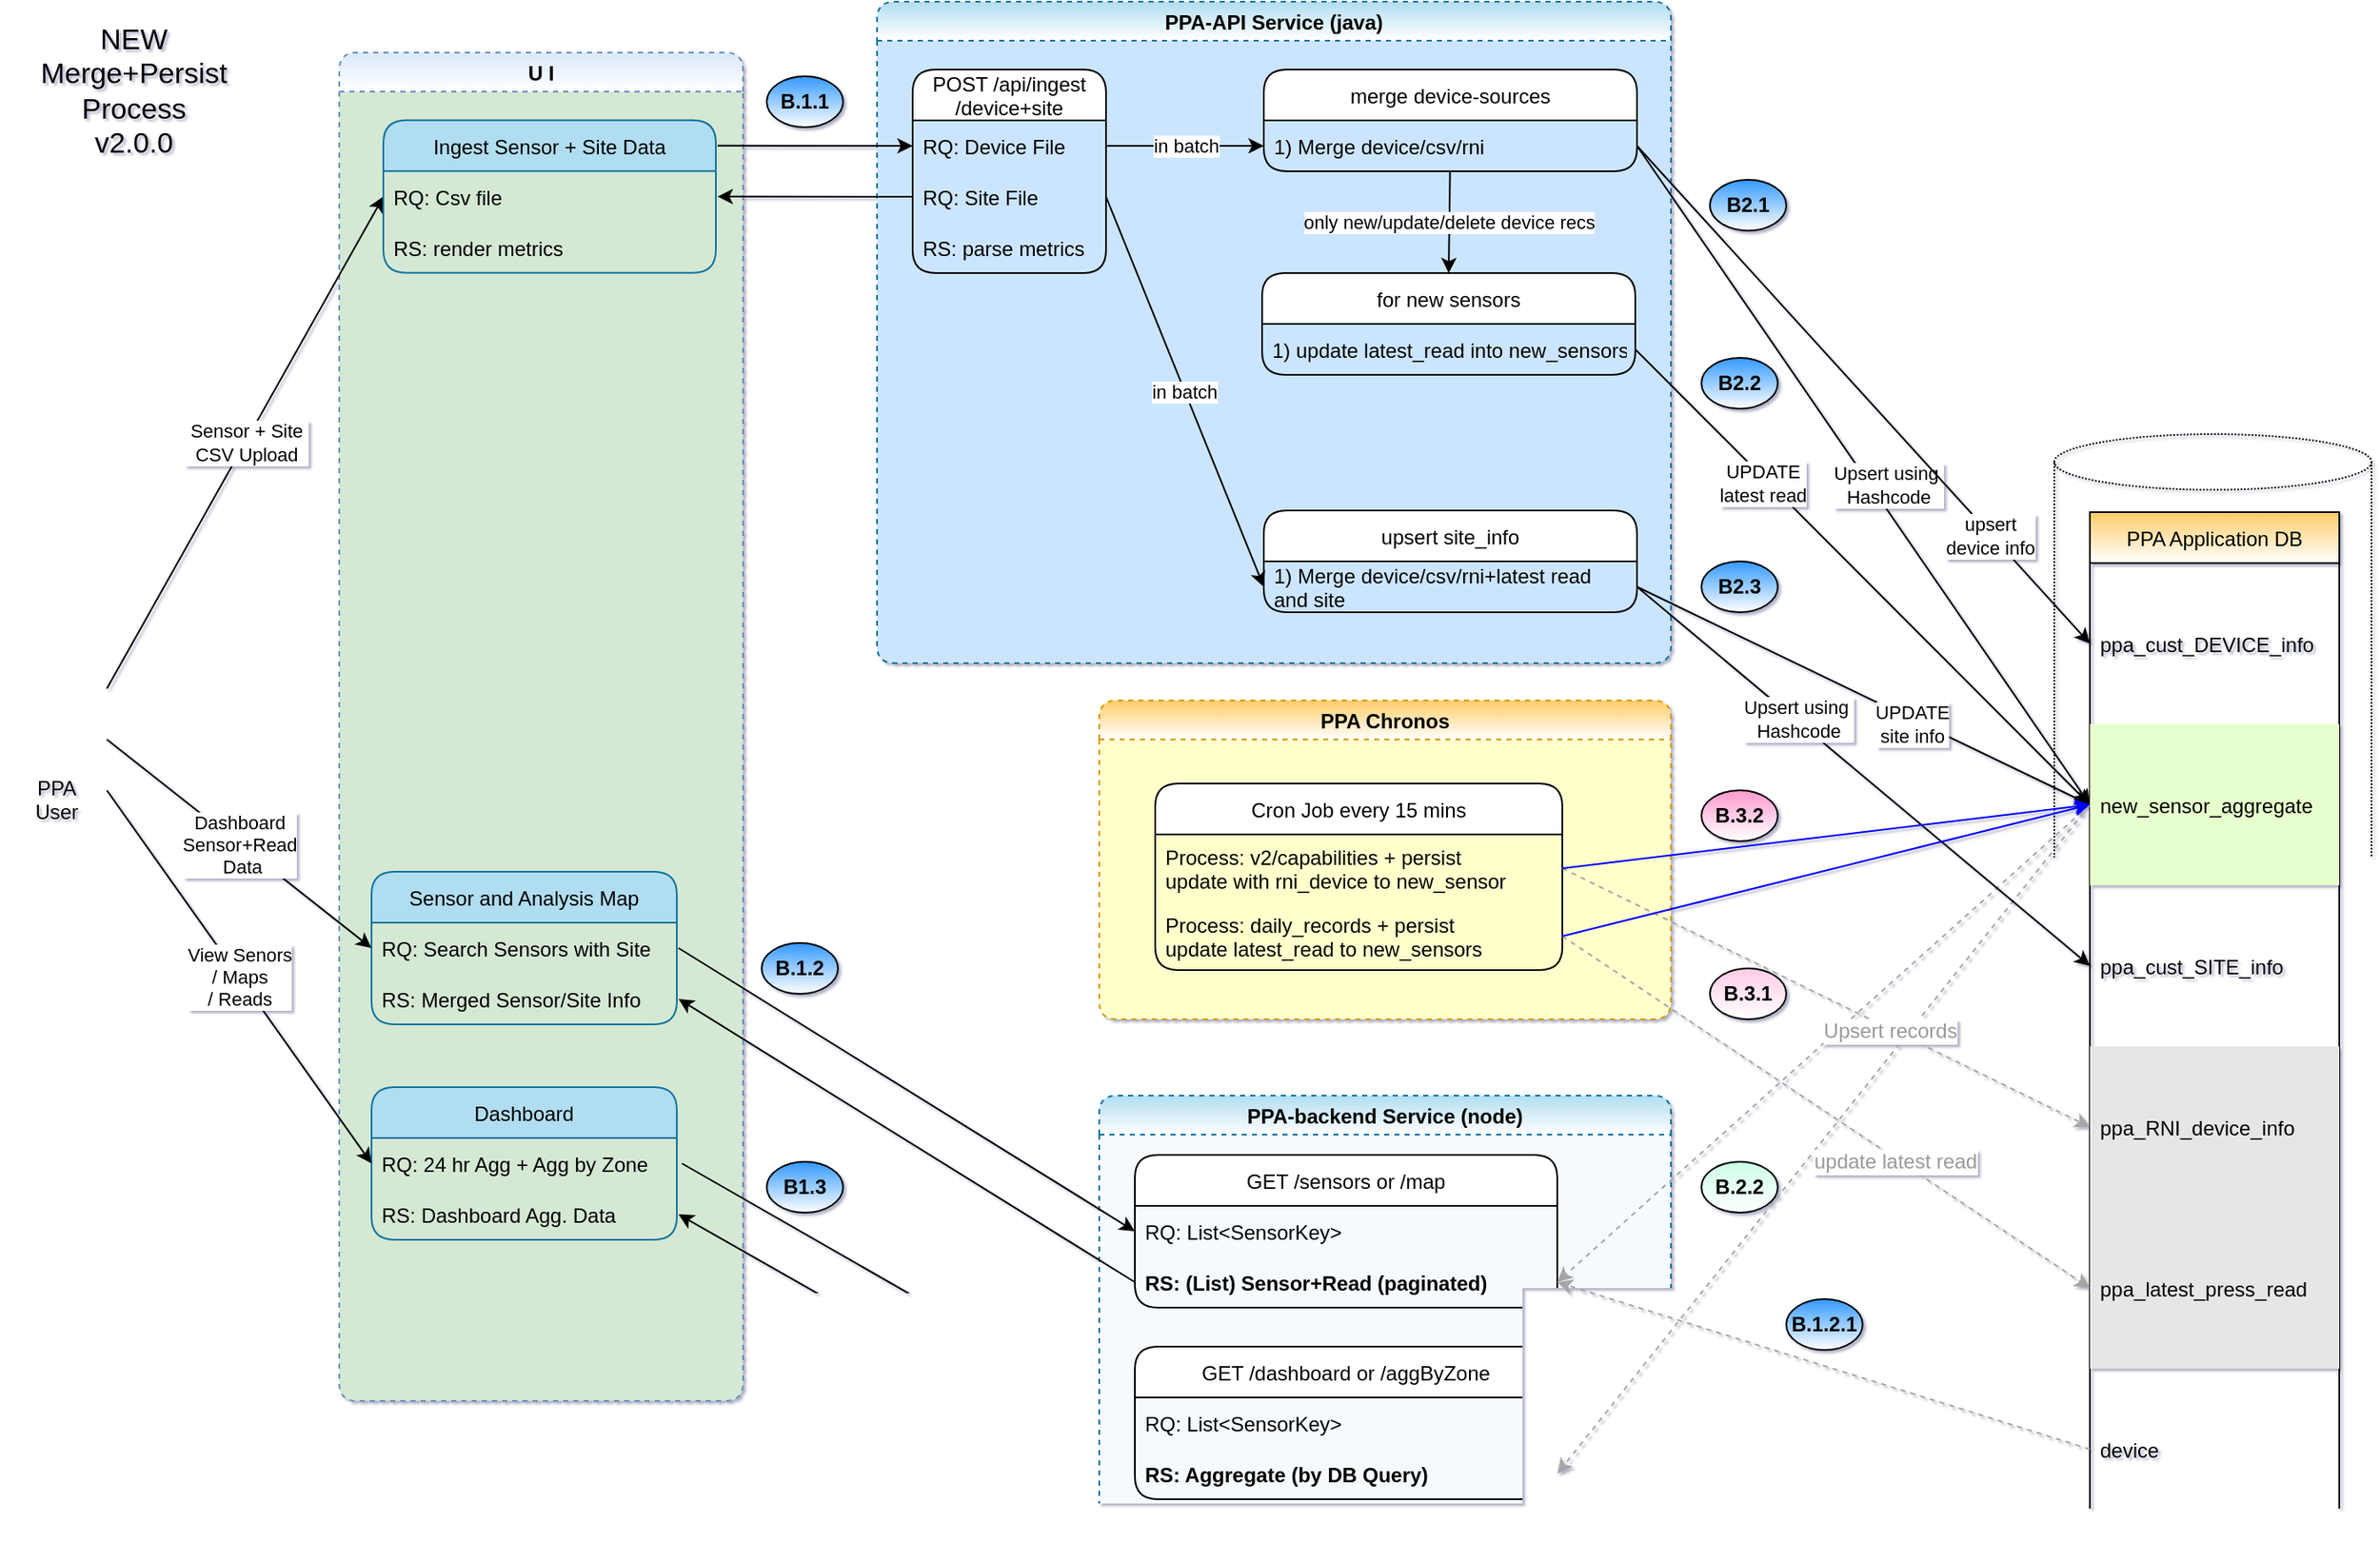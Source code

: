 <mxfile version="20.2.0" type="github">
  <diagram id="UW2Let9FedXbePVIwO7e" name="Page-1">
    <mxGraphModel dx="1623" dy="1208" grid="1" gridSize="15" guides="1" tooltips="1" connect="1" arrows="1" fold="1" page="1" pageScale="1" pageWidth="850" pageHeight="1100" math="0" shadow="1">
      <root>
        <mxCell id="0" />
        <mxCell id="1" parent="0" />
        <mxCell id="ZzOdG_4jZLLu2tyRgjDv-50" value="" style="shape=cylinder3;whiteSpace=wrap;html=1;boundedLbl=1;backgroundOutline=1;size=16.4;strokeColor=default;fillColor=none;gradientColor=#ffffff;dashed=1;dashPattern=1 1;" parent="1" vertex="1">
          <mxGeometry x="1223" y="270" width="187" height="660" as="geometry" />
        </mxCell>
        <mxCell id="ZzOdG_4jZLLu2tyRgjDv-51" value="PPA-backend Service (node)" style="swimlane;rounded=1;dashed=1;fillColor=#b1ddf0;strokeColor=#10739e;swimlaneFillColor=#F5FAFF;gradientColor=#ffffff;" parent="1" vertex="1">
          <mxGeometry x="660" y="660" width="337" height="255" as="geometry" />
        </mxCell>
        <mxCell id="ZzOdG_4jZLLu2tyRgjDv-52" value="GET /sensors or /map" style="swimlane;fontStyle=0;childLayout=stackLayout;horizontal=1;startSize=30;horizontalStack=0;resizeParent=1;resizeParentMax=0;resizeLast=0;collapsible=1;marginBottom=0;rounded=1;" parent="ZzOdG_4jZLLu2tyRgjDv-51" vertex="1">
          <mxGeometry x="21" y="35" width="249" height="90" as="geometry" />
        </mxCell>
        <mxCell id="ZzOdG_4jZLLu2tyRgjDv-53" value="RQ: List&lt;SensorKey&gt;" style="text;strokeColor=none;fillColor=none;align=left;verticalAlign=middle;spacingLeft=4;spacingRight=4;overflow=hidden;points=[[0,0.5],[1,0.5]];portConstraint=eastwest;rotatable=0;rounded=1;" parent="ZzOdG_4jZLLu2tyRgjDv-52" vertex="1">
          <mxGeometry y="30" width="249" height="30" as="geometry" />
        </mxCell>
        <mxCell id="ZzOdG_4jZLLu2tyRgjDv-54" value="RS: (List) Sensor+Read (paginated) " style="text;strokeColor=none;fillColor=none;align=left;verticalAlign=middle;spacingLeft=4;spacingRight=4;overflow=hidden;points=[[0,0.5],[1,0.5]];portConstraint=eastwest;rotatable=0;rounded=1;fontStyle=1" parent="ZzOdG_4jZLLu2tyRgjDv-52" vertex="1">
          <mxGeometry y="60" width="249" height="30" as="geometry" />
        </mxCell>
        <mxCell id="ZzOdG_4jZLLu2tyRgjDv-60" value="GET /dashboard or /aggByZone" style="swimlane;fontStyle=0;childLayout=stackLayout;horizontal=1;startSize=30;horizontalStack=0;resizeParent=1;resizeParentMax=0;resizeLast=0;collapsible=1;marginBottom=0;rounded=1;" parent="ZzOdG_4jZLLu2tyRgjDv-51" vertex="1">
          <mxGeometry x="21" y="148" width="249" height="90" as="geometry" />
        </mxCell>
        <mxCell id="ZzOdG_4jZLLu2tyRgjDv-61" value="RQ: List&lt;SensorKey&gt;" style="text;strokeColor=none;fillColor=none;align=left;verticalAlign=middle;spacingLeft=4;spacingRight=4;overflow=hidden;points=[[0,0.5],[1,0.5]];portConstraint=eastwest;rotatable=0;rounded=1;" parent="ZzOdG_4jZLLu2tyRgjDv-60" vertex="1">
          <mxGeometry y="30" width="249" height="30" as="geometry" />
        </mxCell>
        <mxCell id="ZzOdG_4jZLLu2tyRgjDv-62" value="RS: Aggregate (by DB Query)" style="text;strokeColor=none;fillColor=none;align=left;verticalAlign=middle;spacingLeft=4;spacingRight=4;overflow=hidden;points=[[0,0.5],[1,0.5]];portConstraint=eastwest;rotatable=0;rounded=1;fontStyle=1" parent="ZzOdG_4jZLLu2tyRgjDv-60" vertex="1">
          <mxGeometry y="60" width="249" height="30" as="geometry" />
        </mxCell>
        <mxCell id="ZzOdG_4jZLLu2tyRgjDv-65" value="PPA-API Service (java)" style="swimlane;rounded=1;dashed=1;fillColor=#b1ddf0;strokeColor=#10739e;swimlaneFillColor=#CCE5FF;gradientColor=#ffffff;" parent="1" vertex="1">
          <mxGeometry x="529" y="15" width="468" height="390" as="geometry" />
        </mxCell>
        <mxCell id="ZzOdG_4jZLLu2tyRgjDv-66" value="POST /api/ingest&#xa;/device+site" style="swimlane;fontStyle=0;childLayout=stackLayout;horizontal=1;startSize=30;horizontalStack=0;resizeParent=1;resizeParentMax=0;resizeLast=0;collapsible=1;marginBottom=0;rounded=1;" parent="ZzOdG_4jZLLu2tyRgjDv-65" vertex="1">
          <mxGeometry x="21" y="40" width="114" height="120" as="geometry" />
        </mxCell>
        <mxCell id="ZzOdG_4jZLLu2tyRgjDv-67" value="RQ: Device File" style="text;strokeColor=none;fillColor=none;align=left;verticalAlign=middle;spacingLeft=4;spacingRight=4;overflow=hidden;points=[[0,0.5],[1,0.5]];portConstraint=eastwest;rotatable=0;rounded=1;" parent="ZzOdG_4jZLLu2tyRgjDv-66" vertex="1">
          <mxGeometry y="30" width="114" height="30" as="geometry" />
        </mxCell>
        <mxCell id="ZzOdG_4jZLLu2tyRgjDv-68" value="RQ: Site File" style="text;strokeColor=none;fillColor=none;align=left;verticalAlign=middle;spacingLeft=4;spacingRight=4;overflow=hidden;points=[[0,0.5],[1,0.5]];portConstraint=eastwest;rotatable=0;rounded=1;" parent="ZzOdG_4jZLLu2tyRgjDv-66" vertex="1">
          <mxGeometry y="60" width="114" height="30" as="geometry" />
        </mxCell>
        <mxCell id="ZzOdG_4jZLLu2tyRgjDv-127" value="RS: parse metrics" style="text;strokeColor=none;fillColor=none;align=left;verticalAlign=middle;spacingLeft=4;spacingRight=4;overflow=hidden;points=[[0,0.5],[1,0.5]];portConstraint=eastwest;rotatable=0;rounded=1;" parent="ZzOdG_4jZLLu2tyRgjDv-66" vertex="1">
          <mxGeometry y="90" width="114" height="30" as="geometry" />
        </mxCell>
        <mxCell id="ZzOdG_4jZLLu2tyRgjDv-122" value="merge device-sources" style="swimlane;fontStyle=0;childLayout=stackLayout;horizontal=1;startSize=30;horizontalStack=0;resizeParent=1;resizeParentMax=0;resizeLast=0;collapsible=1;marginBottom=0;rounded=1;" parent="ZzOdG_4jZLLu2tyRgjDv-65" vertex="1">
          <mxGeometry x="228" y="40" width="220" height="60" as="geometry" />
        </mxCell>
        <mxCell id="ZzOdG_4jZLLu2tyRgjDv-123" value="1) Merge device/csv/rni" style="text;strokeColor=none;fillColor=none;align=left;verticalAlign=middle;spacingLeft=4;spacingRight=4;overflow=hidden;points=[[0,0.5],[1,0.5]];portConstraint=eastwest;rotatable=0;rounded=1;" parent="ZzOdG_4jZLLu2tyRgjDv-122" vertex="1">
          <mxGeometry y="30" width="220" height="30" as="geometry" />
        </mxCell>
        <mxCell id="ZzOdG_4jZLLu2tyRgjDv-126" value="in batch" style="endArrow=classic;html=1;rounded=0;entryX=0;entryY=0.5;entryDx=0;entryDy=0;exitX=1;exitY=0.5;exitDx=0;exitDy=0;" parent="ZzOdG_4jZLLu2tyRgjDv-65" source="ZzOdG_4jZLLu2tyRgjDv-67" target="ZzOdG_4jZLLu2tyRgjDv-123" edge="1">
          <mxGeometry width="50" height="50" relative="1" as="geometry">
            <mxPoint x="138" y="87.301" as="sourcePoint" />
            <mxPoint x="316" y="82.69" as="targetPoint" />
          </mxGeometry>
        </mxCell>
        <mxCell id="GmtC9z-hrs0Nm8OKajx7-3" value="for new sensors" style="swimlane;fontStyle=0;childLayout=stackLayout;horizontal=1;startSize=30;horizontalStack=0;resizeParent=1;resizeParentMax=0;resizeLast=0;collapsible=1;marginBottom=0;rounded=1;" parent="ZzOdG_4jZLLu2tyRgjDv-65" vertex="1">
          <mxGeometry x="227" y="160" width="220" height="60" as="geometry" />
        </mxCell>
        <mxCell id="GmtC9z-hrs0Nm8OKajx7-4" value="1) update latest_read into new_sensors" style="text;strokeColor=none;fillColor=none;align=left;verticalAlign=middle;spacingLeft=4;spacingRight=4;overflow=hidden;points=[[0,0.5],[1,0.5]];portConstraint=eastwest;rotatable=0;rounded=1;" parent="GmtC9z-hrs0Nm8OKajx7-3" vertex="1">
          <mxGeometry y="30" width="220" height="30" as="geometry" />
        </mxCell>
        <mxCell id="GmtC9z-hrs0Nm8OKajx7-9" value="upsert site_info" style="swimlane;fontStyle=0;childLayout=stackLayout;horizontal=1;startSize=30;horizontalStack=0;resizeParent=1;resizeParentMax=0;resizeLast=0;collapsible=1;marginBottom=0;rounded=1;" parent="ZzOdG_4jZLLu2tyRgjDv-65" vertex="1">
          <mxGeometry x="228" y="300" width="220" height="60" as="geometry" />
        </mxCell>
        <mxCell id="GmtC9z-hrs0Nm8OKajx7-10" value="1) Merge device/csv/rni+latest read&#xa;and site " style="text;strokeColor=none;fillColor=none;align=left;verticalAlign=middle;spacingLeft=4;spacingRight=4;overflow=hidden;points=[[0,0.5],[1,0.5]];portConstraint=eastwest;rotatable=0;rounded=1;" parent="GmtC9z-hrs0Nm8OKajx7-9" vertex="1">
          <mxGeometry y="30" width="220" height="30" as="geometry" />
        </mxCell>
        <mxCell id="GmtC9z-hrs0Nm8OKajx7-25" value="only new/update/delete device recs" style="endArrow=classic;html=1;rounded=0;entryX=0.5;entryY=0;entryDx=0;entryDy=0;" parent="ZzOdG_4jZLLu2tyRgjDv-65" source="ZzOdG_4jZLLu2tyRgjDv-123" target="GmtC9z-hrs0Nm8OKajx7-3" edge="1">
          <mxGeometry width="50" height="50" relative="1" as="geometry">
            <mxPoint x="198" y="90" as="sourcePoint" />
            <mxPoint x="157" y="520" as="targetPoint" />
          </mxGeometry>
        </mxCell>
        <mxCell id="GmtC9z-hrs0Nm8OKajx7-11" value="in batch" style="endArrow=classic;html=1;rounded=0;entryX=0;entryY=0.5;entryDx=0;entryDy=0;exitX=1;exitY=0.5;exitDx=0;exitDy=0;" parent="ZzOdG_4jZLLu2tyRgjDv-65" source="ZzOdG_4jZLLu2tyRgjDv-68" target="GmtC9z-hrs0Nm8OKajx7-10" edge="1">
          <mxGeometry width="50" height="50" relative="1" as="geometry">
            <mxPoint x="138" y="105" as="sourcePoint" />
            <mxPoint x="-206" y="162.69" as="targetPoint" />
          </mxGeometry>
        </mxCell>
        <mxCell id="ZzOdG_4jZLLu2tyRgjDv-69" value="U I" style="swimlane;rounded=1;dashed=1;fillColor=#dae8fc;strokeColor=#6c8ebf;gradientColor=#ffffff;swimlaneFillColor=#D5E8D4;" parent="1" vertex="1">
          <mxGeometry x="212" y="45" width="238" height="795" as="geometry" />
        </mxCell>
        <mxCell id="ZzOdG_4jZLLu2tyRgjDv-70" value="&amp;nbsp;Sensor + Site&amp;nbsp;&lt;br&gt;CSV Upload" style="endArrow=classic;html=1;rounded=0;entryX=0;entryY=0.5;entryDx=0;entryDy=0;" parent="ZzOdG_4jZLLu2tyRgjDv-69" target="ZzOdG_4jZLLu2tyRgjDv-72" edge="1">
          <mxGeometry width="50" height="50" relative="1" as="geometry">
            <mxPoint x="-137" y="375" as="sourcePoint" />
            <mxPoint x="29" y="70" as="targetPoint" />
          </mxGeometry>
        </mxCell>
        <mxCell id="ZzOdG_4jZLLu2tyRgjDv-71" value="Ingest Sensor + Site Data" style="swimlane;fontStyle=0;childLayout=stackLayout;horizontal=1;startSize=30;horizontalStack=0;resizeParent=1;resizeParentMax=0;resizeLast=0;collapsible=1;marginBottom=0;rounded=1;labelBackgroundColor=none;fillColor=#b1ddf0;strokeColor=#10739e;" parent="ZzOdG_4jZLLu2tyRgjDv-69" vertex="1">
          <mxGeometry x="26" y="39.91" width="196" height="90" as="geometry" />
        </mxCell>
        <mxCell id="ZzOdG_4jZLLu2tyRgjDv-72" value="RQ: Csv file" style="text;strokeColor=none;fillColor=none;align=left;verticalAlign=middle;spacingLeft=4;spacingRight=4;overflow=hidden;points=[[0,0.5],[1,0.5]];portConstraint=eastwest;rotatable=0;rounded=1;" parent="ZzOdG_4jZLLu2tyRgjDv-71" vertex="1">
          <mxGeometry y="30" width="196" height="30" as="geometry" />
        </mxCell>
        <mxCell id="ZzOdG_4jZLLu2tyRgjDv-73" value="RS: render metrics" style="text;strokeColor=none;fillColor=none;align=left;verticalAlign=middle;spacingLeft=4;spacingRight=4;overflow=hidden;points=[[0,0.5],[1,0.5]];portConstraint=eastwest;rotatable=0;rounded=1;" parent="ZzOdG_4jZLLu2tyRgjDv-71" vertex="1">
          <mxGeometry y="60" width="196" height="30" as="geometry" />
        </mxCell>
        <mxCell id="ZzOdG_4jZLLu2tyRgjDv-74" value="Sensor and Analysis Map" style="swimlane;fontStyle=0;childLayout=stackLayout;horizontal=1;startSize=30;horizontalStack=0;resizeParent=1;resizeParentMax=0;resizeLast=0;collapsible=1;marginBottom=0;rounded=1;labelBackgroundColor=none;fillColor=#b1ddf0;strokeColor=#10739e;" parent="ZzOdG_4jZLLu2tyRgjDv-69" vertex="1">
          <mxGeometry x="19" y="483" width="180" height="90" as="geometry" />
        </mxCell>
        <mxCell id="ZzOdG_4jZLLu2tyRgjDv-75" value="RQ: Search Sensors with Site" style="text;strokeColor=none;fillColor=none;align=left;verticalAlign=middle;spacingLeft=4;spacingRight=4;overflow=hidden;points=[[0,0.5],[1,0.5]];portConstraint=eastwest;rotatable=0;rounded=1;" parent="ZzOdG_4jZLLu2tyRgjDv-74" vertex="1">
          <mxGeometry y="30" width="180" height="30" as="geometry" />
        </mxCell>
        <mxCell id="ZzOdG_4jZLLu2tyRgjDv-76" value="RS: Merged Sensor/Site Info " style="text;strokeColor=none;fillColor=none;align=left;verticalAlign=middle;spacingLeft=4;spacingRight=4;overflow=hidden;points=[[0,0.5],[1,0.5]];portConstraint=eastwest;rotatable=0;rounded=1;" parent="ZzOdG_4jZLLu2tyRgjDv-74" vertex="1">
          <mxGeometry y="60" width="180" height="30" as="geometry" />
        </mxCell>
        <mxCell id="ZzOdG_4jZLLu2tyRgjDv-77" value="Dashboard" style="swimlane;fontStyle=0;childLayout=stackLayout;horizontal=1;startSize=30;horizontalStack=0;resizeParent=1;resizeParentMax=0;resizeLast=0;collapsible=1;marginBottom=0;rounded=1;labelBackgroundColor=none;fillColor=#b1ddf0;strokeColor=#10739e;" parent="ZzOdG_4jZLLu2tyRgjDv-69" vertex="1">
          <mxGeometry x="19" y="610" width="180" height="90" as="geometry" />
        </mxCell>
        <mxCell id="ZzOdG_4jZLLu2tyRgjDv-78" value="RQ: 24 hr Agg + Agg by Zone" style="text;strokeColor=none;fillColor=none;align=left;verticalAlign=middle;spacingLeft=4;spacingRight=4;overflow=hidden;points=[[0,0.5],[1,0.5]];portConstraint=eastwest;rotatable=0;rounded=1;" parent="ZzOdG_4jZLLu2tyRgjDv-77" vertex="1">
          <mxGeometry y="30" width="180" height="30" as="geometry" />
        </mxCell>
        <mxCell id="ZzOdG_4jZLLu2tyRgjDv-79" value="RS: Dashboard Agg. Data" style="text;strokeColor=none;fillColor=none;align=left;verticalAlign=middle;spacingLeft=4;spacingRight=4;overflow=hidden;points=[[0,0.5],[1,0.5]];portConstraint=eastwest;rotatable=0;rounded=1;" parent="ZzOdG_4jZLLu2tyRgjDv-77" vertex="1">
          <mxGeometry y="60" width="180" height="30" as="geometry" />
        </mxCell>
        <mxCell id="ZzOdG_4jZLLu2tyRgjDv-80" value="PPA &lt;br&gt;User" style="shape=umlActor;verticalLabelPosition=bottom;verticalAlign=top;html=1;outlineConnect=0;rounded=1;" parent="1" vertex="1">
          <mxGeometry x="30" y="405" width="30" height="60" as="geometry" />
        </mxCell>
        <mxCell id="ZzOdG_4jZLLu2tyRgjDv-81" value="" style="endArrow=classic;html=1;rounded=0;entryX=0;entryY=0.5;entryDx=0;entryDy=0;exitX=1;exitY=0.5;exitDx=0;exitDy=0;" parent="1" target="ZzOdG_4jZLLu2tyRgjDv-67" edge="1">
          <mxGeometry width="50" height="50" relative="1" as="geometry">
            <mxPoint x="435" y="99.91" as="sourcePoint" />
            <mxPoint x="771" y="161.91" as="targetPoint" />
          </mxGeometry>
        </mxCell>
        <mxCell id="ZzOdG_4jZLLu2tyRgjDv-82" value="" style="endArrow=classic;html=1;rounded=0;entryX=1;entryY=0.5;entryDx=0;entryDy=0;exitX=0;exitY=0.5;exitDx=0;exitDy=0;" parent="1" source="ZzOdG_4jZLLu2tyRgjDv-68" edge="1">
          <mxGeometry width="50" height="50" relative="1" as="geometry">
            <mxPoint x="721" y="211.91" as="sourcePoint" />
            <mxPoint x="435" y="129.91" as="targetPoint" />
          </mxGeometry>
        </mxCell>
        <mxCell id="ZzOdG_4jZLLu2tyRgjDv-84" value="View Senors&lt;br&gt;/ Maps&lt;br&gt;/ Reads" style="endArrow=classic;html=1;rounded=0;entryX=0;entryY=0.5;entryDx=0;entryDy=0;" parent="1" target="ZzOdG_4jZLLu2tyRgjDv-78" edge="1">
          <mxGeometry width="50" height="50" relative="1" as="geometry">
            <mxPoint x="75" y="480" as="sourcePoint" />
            <mxPoint x="225" y="420" as="targetPoint" />
          </mxGeometry>
        </mxCell>
        <mxCell id="ZzOdG_4jZLLu2tyRgjDv-85" value="&lt;b&gt;B.1.1&lt;/b&gt;" style="ellipse;whiteSpace=wrap;html=1;gradientColor=#ffffff;fillColor=#3399FF;" parent="1" vertex="1">
          <mxGeometry x="464" y="59" width="45" height="30" as="geometry" />
        </mxCell>
        <mxCell id="ZzOdG_4jZLLu2tyRgjDv-86" value="&lt;b&gt;B.1.2&lt;/b&gt;" style="ellipse;whiteSpace=wrap;html=1;gradientColor=#ffffff;fillColor=#3399FF;" parent="1" vertex="1">
          <mxGeometry x="461" y="570" width="45" height="30" as="geometry" />
        </mxCell>
        <mxCell id="ZzOdG_4jZLLu2tyRgjDv-87" value="" style="endArrow=classic;html=1;rounded=0;entryX=0;entryY=0.5;entryDx=0;entryDy=0;exitX=1;exitY=0.5;exitDx=0;exitDy=0;" parent="1" target="ZzOdG_4jZLLu2tyRgjDv-53" edge="1">
          <mxGeometry width="50" height="50" relative="1" as="geometry">
            <mxPoint x="412" y="573" as="sourcePoint" />
            <mxPoint x="520" y="738" as="targetPoint" />
          </mxGeometry>
        </mxCell>
        <mxCell id="ZzOdG_4jZLLu2tyRgjDv-88" value="" style="endArrow=classic;html=1;rounded=0;entryX=1;entryY=0.5;entryDx=0;entryDy=0;exitX=0;exitY=0.5;exitDx=0;exitDy=0;" parent="1" source="ZzOdG_4jZLLu2tyRgjDv-54" edge="1">
          <mxGeometry width="50" height="50" relative="1" as="geometry">
            <mxPoint x="543.5" y="783" as="sourcePoint" />
            <mxPoint x="412" y="603" as="targetPoint" />
          </mxGeometry>
        </mxCell>
        <mxCell id="ZzOdG_4jZLLu2tyRgjDv-89" value="PPA Chronos" style="swimlane;rounded=1;dashed=1;fillColor=#FFCD69;strokeColor=#d79b00;swimlaneFillColor=#FFFFCC;gradientColor=#ffffff;" parent="1" vertex="1">
          <mxGeometry x="660" y="427" width="337" height="188" as="geometry" />
        </mxCell>
        <mxCell id="ZzOdG_4jZLLu2tyRgjDv-90" value="Cron Job every 15 mins" style="swimlane;fontStyle=0;childLayout=stackLayout;horizontal=1;startSize=30;horizontalStack=0;resizeParent=1;resizeParentMax=0;resizeLast=0;collapsible=1;marginBottom=0;rounded=1;" parent="ZzOdG_4jZLLu2tyRgjDv-89" vertex="1">
          <mxGeometry x="33" y="49" width="240" height="110" as="geometry" />
        </mxCell>
        <mxCell id="ZzOdG_4jZLLu2tyRgjDv-91" value="Process: v2/capabilities + persist&#xa;update with rni_device to new_sensor" style="text;strokeColor=none;fillColor=none;align=left;verticalAlign=middle;spacingLeft=4;spacingRight=4;overflow=hidden;points=[[0,0.5],[1,0.5]];portConstraint=eastwest;rotatable=0;rounded=1;" parent="ZzOdG_4jZLLu2tyRgjDv-90" vertex="1">
          <mxGeometry y="30" width="240" height="40" as="geometry" />
        </mxCell>
        <mxCell id="ZzOdG_4jZLLu2tyRgjDv-92" value="Process: daily_records + persist&#xa;update latest_read to new_sensors" style="text;strokeColor=none;fillColor=none;align=left;verticalAlign=middle;spacingLeft=4;spacingRight=4;overflow=hidden;points=[[0,0.5],[1,0.5]];portConstraint=eastwest;rotatable=0;rounded=1;" parent="ZzOdG_4jZLLu2tyRgjDv-90" vertex="1">
          <mxGeometry y="70" width="240" height="40" as="geometry" />
        </mxCell>
        <mxCell id="ZzOdG_4jZLLu2tyRgjDv-93" value="PPA Application DB" style="swimlane;fontStyle=0;childLayout=stackLayout;horizontal=1;startSize=30;horizontalStack=0;resizeParent=1;resizeParentMax=0;resizeLast=0;collapsible=1;marginBottom=0;fillColor=#FFCD69;gradientColor=#ffffff;" parent="1" vertex="1">
          <mxGeometry x="1244" y="316" width="147" height="600" as="geometry" />
        </mxCell>
        <mxCell id="ZzOdG_4jZLLu2tyRgjDv-94" value="ppa_cust_DEVICE_info" style="text;strokeColor=none;fillColor=none;align=left;verticalAlign=middle;spacingLeft=4;spacingRight=4;overflow=hidden;points=[[0,0.5],[1,0.5]];portConstraint=eastwest;rotatable=0;spacingBottom=5;spacingTop=5;" parent="ZzOdG_4jZLLu2tyRgjDv-93" vertex="1">
          <mxGeometry y="30" width="147" height="95" as="geometry" />
        </mxCell>
        <mxCell id="ZzOdG_4jZLLu2tyRgjDv-120" value="new_sensor_aggregate" style="text;strokeColor=none;fillColor=#E6FFCC;align=left;verticalAlign=middle;spacingLeft=4;spacingRight=4;overflow=hidden;points=[[0,0.5],[1,0.5]];portConstraint=eastwest;rotatable=0;spacingBottom=5;spacingTop=5;" parent="ZzOdG_4jZLLu2tyRgjDv-93" vertex="1">
          <mxGeometry y="125" width="147" height="95" as="geometry" />
        </mxCell>
        <mxCell id="ZzOdG_4jZLLu2tyRgjDv-95" value="ppa_cust_SITE_info" style="text;strokeColor=none;fillColor=none;align=left;verticalAlign=middle;spacingLeft=4;spacingRight=4;overflow=hidden;points=[[0,0.5],[1,0.5]];portConstraint=eastwest;rotatable=0;spacingBottom=5;spacingTop=5;" parent="ZzOdG_4jZLLu2tyRgjDv-93" vertex="1">
          <mxGeometry y="220" width="147" height="95" as="geometry" />
        </mxCell>
        <mxCell id="ZzOdG_4jZLLu2tyRgjDv-96" value="ppa_RNI_device_info" style="text;strokeColor=none;fillColor=#E6E6E6;align=left;verticalAlign=middle;spacingLeft=4;spacingRight=4;overflow=hidden;points=[[0,0.5],[1,0.5]];portConstraint=eastwest;rotatable=0;spacingBottom=5;spacingTop=5;" parent="ZzOdG_4jZLLu2tyRgjDv-93" vertex="1">
          <mxGeometry y="315" width="147" height="95" as="geometry" />
        </mxCell>
        <mxCell id="ZzOdG_4jZLLu2tyRgjDv-97" value="ppa_latest_press_read" style="text;strokeColor=none;fillColor=#E6E6E6;align=left;verticalAlign=middle;spacingLeft=4;spacingRight=4;overflow=hidden;points=[[0,0.5],[1,0.5]];portConstraint=eastwest;rotatable=0;spacingBottom=5;spacingTop=5;" parent="ZzOdG_4jZLLu2tyRgjDv-93" vertex="1">
          <mxGeometry y="410" width="147" height="95" as="geometry" />
        </mxCell>
        <mxCell id="ZzOdG_4jZLLu2tyRgjDv-98" value="device" style="text;strokeColor=none;fillColor=none;align=left;verticalAlign=middle;spacingLeft=4;spacingRight=4;overflow=hidden;points=[[0,0.5],[1,0.5]];portConstraint=eastwest;rotatable=0;spacingBottom=5;spacingTop=5;" parent="ZzOdG_4jZLLu2tyRgjDv-93" vertex="1">
          <mxGeometry y="505" width="147" height="95" as="geometry" />
        </mxCell>
        <mxCell id="ZzOdG_4jZLLu2tyRgjDv-107" value="&lt;b&gt;B2.1&lt;br&gt;&lt;/b&gt;" style="ellipse;whiteSpace=wrap;html=1;gradientColor=#ffffff;fillColor=#3399FF;" parent="1" vertex="1">
          <mxGeometry x="1020" y="120" width="45" height="30" as="geometry" />
        </mxCell>
        <mxCell id="ZzOdG_4jZLLu2tyRgjDv-109" value="&lt;b&gt;B.3.1&lt;br&gt;&lt;/b&gt;" style="ellipse;whiteSpace=wrap;html=1;gradientColor=#ffffff;fillColor=#FFCCE6;" parent="1" vertex="1">
          <mxGeometry x="1020" y="585" width="45" height="30" as="geometry" />
        </mxCell>
        <mxCell id="ZzOdG_4jZLLu2tyRgjDv-110" value="NEW &lt;br&gt;Merge+Persist&lt;br&gt;Process &lt;br style=&quot;font-size: 17px&quot;&gt;v2.0.0" style="text;html=1;strokeColor=none;fillColor=none;align=center;verticalAlign=middle;whiteSpace=wrap;rounded=0;dashed=1;dashPattern=1 1;fontSize=17;shadow=1;sketch=0;" parent="1" vertex="1">
          <mxGeometry x="16" y="45" width="150" height="45" as="geometry" />
        </mxCell>
        <mxCell id="ZzOdG_4jZLLu2tyRgjDv-111" value="Dashboard &lt;br&gt;Sensor+Read&lt;br&gt;&amp;nbsp;Data" style="endArrow=classic;html=1;rounded=0;entryX=0;entryY=0.5;entryDx=0;entryDy=0;" parent="1" target="ZzOdG_4jZLLu2tyRgjDv-75" edge="1">
          <mxGeometry width="50" height="50" relative="1" as="geometry">
            <mxPoint x="75" y="450" as="sourcePoint" />
            <mxPoint x="240" y="380" as="targetPoint" />
          </mxGeometry>
        </mxCell>
        <mxCell id="ZzOdG_4jZLLu2tyRgjDv-112" value="" style="endArrow=classic;html=1;rounded=0;entryX=0;entryY=0.5;entryDx=0;entryDy=0;exitX=1;exitY=0.5;exitDx=0;exitDy=0;" parent="1" target="ZzOdG_4jZLLu2tyRgjDv-61" edge="1">
          <mxGeometry width="50" height="50" relative="1" as="geometry">
            <mxPoint x="414" y="700" as="sourcePoint" />
            <mxPoint x="540" y="714" as="targetPoint" />
          </mxGeometry>
        </mxCell>
        <mxCell id="ZzOdG_4jZLLu2tyRgjDv-113" value="" style="endArrow=classic;html=1;rounded=0;entryX=1;entryY=0.5;entryDx=0;entryDy=0;exitX=0;exitY=0.5;exitDx=0;exitDy=0;" parent="1" source="ZzOdG_4jZLLu2tyRgjDv-62" edge="1">
          <mxGeometry width="50" height="50" relative="1" as="geometry">
            <mxPoint x="544.5" y="744" as="sourcePoint" />
            <mxPoint x="412" y="730" as="targetPoint" />
          </mxGeometry>
        </mxCell>
        <mxCell id="ZzOdG_4jZLLu2tyRgjDv-118" value="" style="endArrow=classic;html=1;rounded=0;exitX=0;exitY=0.5;exitDx=0;exitDy=0;strokeColor=#A6A6A6;shadow=0;entryX=1;entryY=0.5;entryDx=0;entryDy=0;dashed=1;" parent="1" source="ZzOdG_4jZLLu2tyRgjDv-120" target="ZzOdG_4jZLLu2tyRgjDv-54" edge="1">
          <mxGeometry width="50" height="50" relative="1" as="geometry">
            <mxPoint x="1186" y="470" as="sourcePoint" />
            <mxPoint x="1057" y="500" as="targetPoint" />
          </mxGeometry>
        </mxCell>
        <mxCell id="ZzOdG_4jZLLu2tyRgjDv-121" value="" style="endArrow=classic;html=1;rounded=0;strokeColor=#A6A6A6;shadow=0;entryX=1;entryY=0.5;entryDx=0;entryDy=0;exitX=0;exitY=0.5;exitDx=0;exitDy=0;dashed=1;" parent="1" source="ZzOdG_4jZLLu2tyRgjDv-120" target="ZzOdG_4jZLLu2tyRgjDv-62" edge="1">
          <mxGeometry width="50" height="50" relative="1" as="geometry">
            <mxPoint x="1087" y="255" as="sourcePoint" />
            <mxPoint x="740.0" y="333" as="targetPoint" />
          </mxGeometry>
        </mxCell>
        <mxCell id="GmtC9z-hrs0Nm8OKajx7-1" value="Upsert&amp;nbsp;using&amp;nbsp;&lt;br&gt;Hashcode" style="endArrow=classic;html=1;rounded=0;entryX=0;entryY=0.5;entryDx=0;entryDy=0;exitX=1;exitY=0.5;exitDx=0;exitDy=0;" parent="1" source="ZzOdG_4jZLLu2tyRgjDv-123" target="ZzOdG_4jZLLu2tyRgjDv-120" edge="1">
          <mxGeometry x="0.055" y="9" width="50" height="50" relative="1" as="geometry">
            <mxPoint x="411" y="114.91" as="sourcePoint" />
            <mxPoint x="520" y="115" as="targetPoint" />
            <mxPoint as="offset" />
          </mxGeometry>
        </mxCell>
        <mxCell id="GmtC9z-hrs0Nm8OKajx7-8" value="UPDATE &lt;br&gt;latest read" style="endArrow=classic;html=1;rounded=0;entryX=0;entryY=0.5;entryDx=0;entryDy=0;exitX=1;exitY=0.5;exitDx=0;exitDy=0;" parent="1" source="GmtC9z-hrs0Nm8OKajx7-4" target="ZzOdG_4jZLLu2tyRgjDv-120" edge="1">
          <mxGeometry x="-0.427" y="-3" width="50" height="50" relative="1" as="geometry">
            <mxPoint x="1012" y="400" as="sourcePoint" />
            <mxPoint x="1230" y="424" as="targetPoint" />
            <mxPoint as="offset" />
          </mxGeometry>
        </mxCell>
        <mxCell id="GmtC9z-hrs0Nm8OKajx7-12" value="UPDATE &lt;br&gt;site info" style="endArrow=classic;html=1;rounded=0;exitX=1;exitY=0.5;exitDx=0;exitDy=0;entryX=0;entryY=0.5;entryDx=0;entryDy=0;" parent="1" source="GmtC9z-hrs0Nm8OKajx7-10" target="ZzOdG_4jZLLu2tyRgjDv-120" edge="1">
          <mxGeometry x="0.221" y="-3" width="50" height="50" relative="1" as="geometry">
            <mxPoint x="411" y="299.91" as="sourcePoint" />
            <mxPoint x="1312" y="90" as="targetPoint" />
            <mxPoint as="offset" />
          </mxGeometry>
        </mxCell>
        <mxCell id="GmtC9z-hrs0Nm8OKajx7-13" value="Upsert&amp;nbsp;using&amp;nbsp;&lt;br&gt;Hashcode" style="endArrow=classic;html=1;rounded=0;entryX=0;entryY=0.5;entryDx=0;entryDy=0;exitX=1;exitY=0.5;exitDx=0;exitDy=0;" parent="1" source="GmtC9z-hrs0Nm8OKajx7-10" target="ZzOdG_4jZLLu2tyRgjDv-95" edge="1">
          <mxGeometry x="-0.293" y="1" width="50" height="50" relative="1" as="geometry">
            <mxPoint x="937" y="285" as="sourcePoint" />
            <mxPoint x="1162" y="120" as="targetPoint" />
            <mxPoint as="offset" />
          </mxGeometry>
        </mxCell>
        <mxCell id="GmtC9z-hrs0Nm8OKajx7-14" value="upsert &lt;br&gt;device info" style="endArrow=classic;html=1;rounded=0;exitX=1;exitY=0.5;exitDx=0;exitDy=0;entryX=0;entryY=0.5;entryDx=0;entryDy=0;" parent="1" source="ZzOdG_4jZLLu2tyRgjDv-123" target="ZzOdG_4jZLLu2tyRgjDv-94" edge="1">
          <mxGeometry x="0.563" y="-1" width="50" height="50" relative="1" as="geometry">
            <mxPoint x="952" y="300" as="sourcePoint" />
            <mxPoint x="1342" y="210" as="targetPoint" />
            <mxPoint as="offset" />
          </mxGeometry>
        </mxCell>
        <mxCell id="GmtC9z-hrs0Nm8OKajx7-15" value="&lt;b&gt;B2.2&lt;br&gt;&lt;/b&gt;" style="ellipse;whiteSpace=wrap;html=1;gradientColor=#ffffff;fillColor=#3399FF;" parent="1" vertex="1">
          <mxGeometry x="1015" y="225" width="45" height="30" as="geometry" />
        </mxCell>
        <mxCell id="GmtC9z-hrs0Nm8OKajx7-16" value="&lt;b&gt;B2.3&lt;br&gt;&lt;/b&gt;" style="ellipse;whiteSpace=wrap;html=1;gradientColor=#ffffff;fillColor=#3399FF;" parent="1" vertex="1">
          <mxGeometry x="1015" y="345" width="45" height="30" as="geometry" />
        </mxCell>
        <mxCell id="GmtC9z-hrs0Nm8OKajx7-17" value="" style="endArrow=classic;html=1;rounded=0;strokeColor=#A6A6A6;shadow=0;entryX=0;entryY=0.5;entryDx=0;entryDy=0;exitX=1;exitY=0.5;exitDx=0;exitDy=0;dashed=1;" parent="1" source="ZzOdG_4jZLLu2tyRgjDv-91" target="ZzOdG_4jZLLu2tyRgjDv-96" edge="1">
          <mxGeometry width="50" height="50" relative="1" as="geometry">
            <mxPoint x="1418" y="99" as="sourcePoint" />
            <mxPoint x="700" y="793" as="targetPoint" />
          </mxGeometry>
        </mxCell>
        <mxCell id="GmtC9z-hrs0Nm8OKajx7-22" value="Upsert records" style="edgeLabel;html=1;align=center;verticalAlign=middle;resizable=0;points=[];fontSize=12;fontColor=#999999;" parent="GmtC9z-hrs0Nm8OKajx7-17" vertex="1" connectable="0">
          <mxGeometry x="0.242" y="-1" relative="1" as="geometry">
            <mxPoint as="offset" />
          </mxGeometry>
        </mxCell>
        <mxCell id="GmtC9z-hrs0Nm8OKajx7-18" value="" style="endArrow=classic;html=1;rounded=0;strokeColor=#A6A6A6;shadow=0;entryX=0;entryY=0.5;entryDx=0;entryDy=0;exitX=1;exitY=0.5;exitDx=0;exitDy=0;dashed=1;" parent="1" source="ZzOdG_4jZLLu2tyRgjDv-92" target="ZzOdG_4jZLLu2tyRgjDv-97" edge="1">
          <mxGeometry width="50" height="50" relative="1" as="geometry">
            <mxPoint x="1207" y="670" as="sourcePoint" />
            <mxPoint x="1418" y="279" as="targetPoint" />
          </mxGeometry>
        </mxCell>
        <mxCell id="GmtC9z-hrs0Nm8OKajx7-23" value="update latest read" style="edgeLabel;html=1;align=center;verticalAlign=middle;resizable=0;points=[];fontSize=12;fontColor=#999999;" parent="GmtC9z-hrs0Nm8OKajx7-18" vertex="1" connectable="0">
          <mxGeometry x="0.259" y="-1" relative="1" as="geometry">
            <mxPoint y="1" as="offset" />
          </mxGeometry>
        </mxCell>
        <mxCell id="GmtC9z-hrs0Nm8OKajx7-20" value="" style="endArrow=classic;html=1;rounded=0;strokeColor=#0000FF;entryX=0;entryY=0.5;entryDx=0;entryDy=0;exitX=1;exitY=0.5;exitDx=0;exitDy=0;" parent="1" source="ZzOdG_4jZLLu2tyRgjDv-92" target="ZzOdG_4jZLLu2tyRgjDv-120" edge="1">
          <mxGeometry width="50" height="50" relative="1" as="geometry">
            <mxPoint x="1147" y="660" as="sourcePoint" />
            <mxPoint x="1402" y="90" as="targetPoint" />
          </mxGeometry>
        </mxCell>
        <mxCell id="GmtC9z-hrs0Nm8OKajx7-21" value="" style="endArrow=classic;html=1;rounded=0;strokeColor=#0000FF;exitX=1;exitY=0.5;exitDx=0;exitDy=0;entryX=0;entryY=0.5;entryDx=0;entryDy=0;" parent="1" source="ZzOdG_4jZLLu2tyRgjDv-91" target="ZzOdG_4jZLLu2tyRgjDv-120" edge="1">
          <mxGeometry width="50" height="50" relative="1" as="geometry">
            <mxPoint x="1162" y="675" as="sourcePoint" />
            <mxPoint x="1402" y="90" as="targetPoint" />
          </mxGeometry>
        </mxCell>
        <mxCell id="GmtC9z-hrs0Nm8OKajx7-26" value="&lt;b&gt;B1.3&lt;/b&gt;" style="ellipse;whiteSpace=wrap;html=1;gradientColor=#ffffff;fillColor=#3399FF;" parent="1" vertex="1">
          <mxGeometry x="464" y="699" width="45" height="30" as="geometry" />
        </mxCell>
        <mxCell id="GmtC9z-hrs0Nm8OKajx7-27" value="&lt;b&gt;B.3.2&lt;br&gt;&lt;/b&gt;" style="ellipse;whiteSpace=wrap;html=1;gradientColor=#ffffff;fillColor=#FF99CC;" parent="1" vertex="1">
          <mxGeometry x="1015" y="480" width="45" height="30" as="geometry" />
        </mxCell>
        <mxCell id="ZzOdG_4jZLLu2tyRgjDv-115" value="&lt;b&gt;B.2.2&lt;/b&gt;" style="ellipse;whiteSpace=wrap;html=1;gradientColor=#ffffff;fillColor=#CCFFE6;" parent="1" vertex="1">
          <mxGeometry x="1015" y="699" width="45" height="30" as="geometry" />
        </mxCell>
        <mxCell id="V6qS4mEH70nxAcZY2XD3-1" value="" style="endArrow=classic;html=1;rounded=0;exitX=0;exitY=0.5;exitDx=0;exitDy=0;strokeColor=#A6A6A6;shadow=0;entryX=1;entryY=0.5;entryDx=0;entryDy=0;dashed=1;" parent="1" source="ZzOdG_4jZLLu2tyRgjDv-98" target="ZzOdG_4jZLLu2tyRgjDv-54" edge="1">
          <mxGeometry width="50" height="50" relative="1" as="geometry">
            <mxPoint x="1259" y="503.5" as="sourcePoint" />
            <mxPoint x="945" y="785" as="targetPoint" />
          </mxGeometry>
        </mxCell>
        <mxCell id="V6qS4mEH70nxAcZY2XD3-2" value="&lt;b&gt;B.1.2.1&lt;/b&gt;" style="ellipse;whiteSpace=wrap;html=1;gradientColor=#ffffff;fillColor=#3399FF;" parent="1" vertex="1">
          <mxGeometry x="1065" y="780" width="45" height="30" as="geometry" />
        </mxCell>
      </root>
    </mxGraphModel>
  </diagram>
</mxfile>
